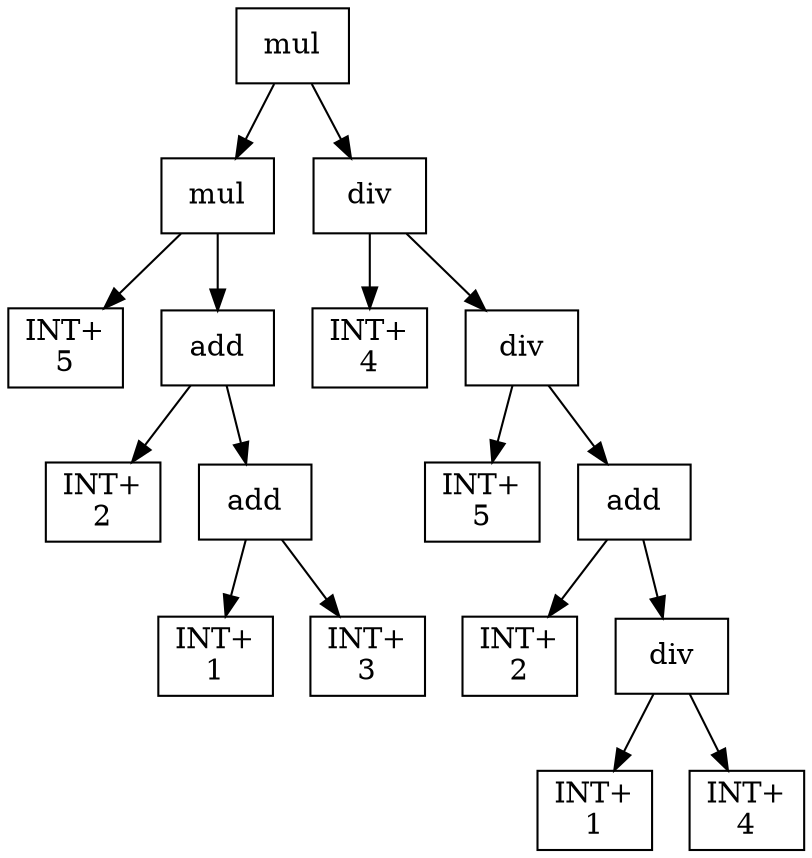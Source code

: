 digraph expr {
  node [shape=box];
  n1 [label="mul"];
  n2 [label="mul"];
  n3 [label="INT+\n5"];
  n4 [label="add"];
  n5 [label="INT+\n2"];
  n6 [label="add"];
  n7 [label="INT+\n1"];
  n8 [label="INT+\n3"];
  n6 -> n7;
  n6 -> n8;
  n4 -> n5;
  n4 -> n6;
  n2 -> n3;
  n2 -> n4;
  n9 [label="div"];
  n10 [label="INT+\n4"];
  n11 [label="div"];
  n12 [label="INT+\n5"];
  n13 [label="add"];
  n14 [label="INT+\n2"];
  n15 [label="div"];
  n16 [label="INT+\n1"];
  n17 [label="INT+\n4"];
  n15 -> n16;
  n15 -> n17;
  n13 -> n14;
  n13 -> n15;
  n11 -> n12;
  n11 -> n13;
  n9 -> n10;
  n9 -> n11;
  n1 -> n2;
  n1 -> n9;
}